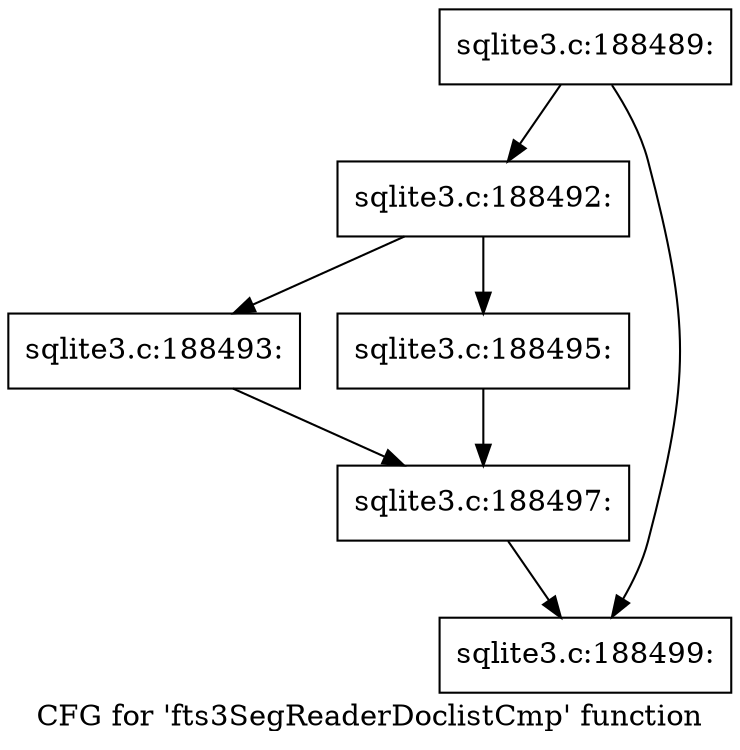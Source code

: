 digraph "CFG for 'fts3SegReaderDoclistCmp' function" {
	label="CFG for 'fts3SegReaderDoclistCmp' function";

	Node0x55c0fabd1690 [shape=record,label="{sqlite3.c:188489:}"];
	Node0x55c0fabd1690 -> Node0x55c0fabf80c0;
	Node0x55c0fabd1690 -> Node0x55c0fabf8110;
	Node0x55c0fabf80c0 [shape=record,label="{sqlite3.c:188492:}"];
	Node0x55c0fabf80c0 -> Node0x55c0fabf8520;
	Node0x55c0fabf80c0 -> Node0x55c0fabf85c0;
	Node0x55c0fabf8520 [shape=record,label="{sqlite3.c:188493:}"];
	Node0x55c0fabf8520 -> Node0x55c0fabf8570;
	Node0x55c0fabf85c0 [shape=record,label="{sqlite3.c:188495:}"];
	Node0x55c0fabf85c0 -> Node0x55c0fabf8570;
	Node0x55c0fabf8570 [shape=record,label="{sqlite3.c:188497:}"];
	Node0x55c0fabf8570 -> Node0x55c0fabf8110;
	Node0x55c0fabf8110 [shape=record,label="{sqlite3.c:188499:}"];
}
